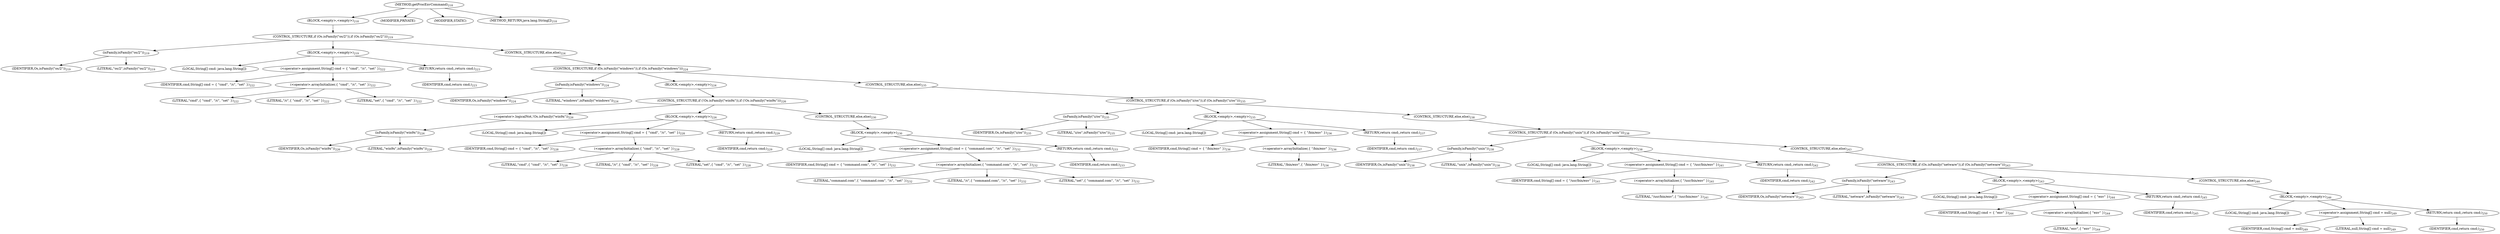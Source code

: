 digraph "getProcEnvCommand" {  
"397" [label = <(METHOD,getProcEnvCommand)<SUB>218</SUB>> ]
"398" [label = <(BLOCK,&lt;empty&gt;,&lt;empty&gt;)<SUB>218</SUB>> ]
"399" [label = <(CONTROL_STRUCTURE,if (Os.isFamily(&quot;os/2&quot;)),if (Os.isFamily(&quot;os/2&quot;)))<SUB>219</SUB>> ]
"400" [label = <(isFamily,isFamily(&quot;os/2&quot;))<SUB>219</SUB>> ]
"401" [label = <(IDENTIFIER,Os,isFamily(&quot;os/2&quot;))<SUB>219</SUB>> ]
"402" [label = <(LITERAL,&quot;os/2&quot;,isFamily(&quot;os/2&quot;))<SUB>219</SUB>> ]
"403" [label = <(BLOCK,&lt;empty&gt;,&lt;empty&gt;)<SUB>219</SUB>> ]
"404" [label = <(LOCAL,String[] cmd: java.lang.String[])> ]
"405" [label = <(&lt;operator&gt;.assignment,String[] cmd = { &quot;cmd&quot;, &quot;/c&quot;, &quot;set&quot; })<SUB>222</SUB>> ]
"406" [label = <(IDENTIFIER,cmd,String[] cmd = { &quot;cmd&quot;, &quot;/c&quot;, &quot;set&quot; })<SUB>222</SUB>> ]
"407" [label = <(&lt;operator&gt;.arrayInitializer,{ &quot;cmd&quot;, &quot;/c&quot;, &quot;set&quot; })<SUB>222</SUB>> ]
"408" [label = <(LITERAL,&quot;cmd&quot;,{ &quot;cmd&quot;, &quot;/c&quot;, &quot;set&quot; })<SUB>222</SUB>> ]
"409" [label = <(LITERAL,&quot;/c&quot;,{ &quot;cmd&quot;, &quot;/c&quot;, &quot;set&quot; })<SUB>222</SUB>> ]
"410" [label = <(LITERAL,&quot;set&quot;,{ &quot;cmd&quot;, &quot;/c&quot;, &quot;set&quot; })<SUB>222</SUB>> ]
"411" [label = <(RETURN,return cmd;,return cmd;)<SUB>223</SUB>> ]
"412" [label = <(IDENTIFIER,cmd,return cmd;)<SUB>223</SUB>> ]
"413" [label = <(CONTROL_STRUCTURE,else,else)<SUB>224</SUB>> ]
"414" [label = <(CONTROL_STRUCTURE,if (Os.isFamily(&quot;windows&quot;)),if (Os.isFamily(&quot;windows&quot;)))<SUB>224</SUB>> ]
"415" [label = <(isFamily,isFamily(&quot;windows&quot;))<SUB>224</SUB>> ]
"416" [label = <(IDENTIFIER,Os,isFamily(&quot;windows&quot;))<SUB>224</SUB>> ]
"417" [label = <(LITERAL,&quot;windows&quot;,isFamily(&quot;windows&quot;))<SUB>224</SUB>> ]
"418" [label = <(BLOCK,&lt;empty&gt;,&lt;empty&gt;)<SUB>224</SUB>> ]
"419" [label = <(CONTROL_STRUCTURE,if (!Os.isFamily(&quot;win9x&quot;)),if (!Os.isFamily(&quot;win9x&quot;)))<SUB>226</SUB>> ]
"420" [label = <(&lt;operator&gt;.logicalNot,!Os.isFamily(&quot;win9x&quot;))<SUB>226</SUB>> ]
"421" [label = <(isFamily,isFamily(&quot;win9x&quot;))<SUB>226</SUB>> ]
"422" [label = <(IDENTIFIER,Os,isFamily(&quot;win9x&quot;))<SUB>226</SUB>> ]
"423" [label = <(LITERAL,&quot;win9x&quot;,isFamily(&quot;win9x&quot;))<SUB>226</SUB>> ]
"424" [label = <(BLOCK,&lt;empty&gt;,&lt;empty&gt;)<SUB>226</SUB>> ]
"425" [label = <(LOCAL,String[] cmd: java.lang.String[])> ]
"426" [label = <(&lt;operator&gt;.assignment,String[] cmd = { &quot;cmd&quot;, &quot;/c&quot;, &quot;set&quot; })<SUB>228</SUB>> ]
"427" [label = <(IDENTIFIER,cmd,String[] cmd = { &quot;cmd&quot;, &quot;/c&quot;, &quot;set&quot; })<SUB>228</SUB>> ]
"428" [label = <(&lt;operator&gt;.arrayInitializer,{ &quot;cmd&quot;, &quot;/c&quot;, &quot;set&quot; })<SUB>228</SUB>> ]
"429" [label = <(LITERAL,&quot;cmd&quot;,{ &quot;cmd&quot;, &quot;/c&quot;, &quot;set&quot; })<SUB>228</SUB>> ]
"430" [label = <(LITERAL,&quot;/c&quot;,{ &quot;cmd&quot;, &quot;/c&quot;, &quot;set&quot; })<SUB>228</SUB>> ]
"431" [label = <(LITERAL,&quot;set&quot;,{ &quot;cmd&quot;, &quot;/c&quot;, &quot;set&quot; })<SUB>228</SUB>> ]
"432" [label = <(RETURN,return cmd;,return cmd;)<SUB>229</SUB>> ]
"433" [label = <(IDENTIFIER,cmd,return cmd;)<SUB>229</SUB>> ]
"434" [label = <(CONTROL_STRUCTURE,else,else)<SUB>230</SUB>> ]
"435" [label = <(BLOCK,&lt;empty&gt;,&lt;empty&gt;)<SUB>230</SUB>> ]
"436" [label = <(LOCAL,String[] cmd: java.lang.String[])> ]
"437" [label = <(&lt;operator&gt;.assignment,String[] cmd = { &quot;command.com&quot;, &quot;/c&quot;, &quot;set&quot; })<SUB>232</SUB>> ]
"438" [label = <(IDENTIFIER,cmd,String[] cmd = { &quot;command.com&quot;, &quot;/c&quot;, &quot;set&quot; })<SUB>232</SUB>> ]
"439" [label = <(&lt;operator&gt;.arrayInitializer,{ &quot;command.com&quot;, &quot;/c&quot;, &quot;set&quot; })<SUB>232</SUB>> ]
"440" [label = <(LITERAL,&quot;command.com&quot;,{ &quot;command.com&quot;, &quot;/c&quot;, &quot;set&quot; })<SUB>232</SUB>> ]
"441" [label = <(LITERAL,&quot;/c&quot;,{ &quot;command.com&quot;, &quot;/c&quot;, &quot;set&quot; })<SUB>232</SUB>> ]
"442" [label = <(LITERAL,&quot;set&quot;,{ &quot;command.com&quot;, &quot;/c&quot;, &quot;set&quot; })<SUB>232</SUB>> ]
"443" [label = <(RETURN,return cmd;,return cmd;)<SUB>233</SUB>> ]
"444" [label = <(IDENTIFIER,cmd,return cmd;)<SUB>233</SUB>> ]
"445" [label = <(CONTROL_STRUCTURE,else,else)<SUB>235</SUB>> ]
"446" [label = <(CONTROL_STRUCTURE,if (Os.isFamily(&quot;z/os&quot;)),if (Os.isFamily(&quot;z/os&quot;)))<SUB>235</SUB>> ]
"447" [label = <(isFamily,isFamily(&quot;z/os&quot;))<SUB>235</SUB>> ]
"448" [label = <(IDENTIFIER,Os,isFamily(&quot;z/os&quot;))<SUB>235</SUB>> ]
"449" [label = <(LITERAL,&quot;z/os&quot;,isFamily(&quot;z/os&quot;))<SUB>235</SUB>> ]
"450" [label = <(BLOCK,&lt;empty&gt;,&lt;empty&gt;)<SUB>235</SUB>> ]
"451" [label = <(LOCAL,String[] cmd: java.lang.String[])> ]
"452" [label = <(&lt;operator&gt;.assignment,String[] cmd = { &quot;/bin/env&quot; })<SUB>236</SUB>> ]
"453" [label = <(IDENTIFIER,cmd,String[] cmd = { &quot;/bin/env&quot; })<SUB>236</SUB>> ]
"454" [label = <(&lt;operator&gt;.arrayInitializer,{ &quot;/bin/env&quot; })<SUB>236</SUB>> ]
"455" [label = <(LITERAL,&quot;/bin/env&quot;,{ &quot;/bin/env&quot; })<SUB>236</SUB>> ]
"456" [label = <(RETURN,return cmd;,return cmd;)<SUB>237</SUB>> ]
"457" [label = <(IDENTIFIER,cmd,return cmd;)<SUB>237</SUB>> ]
"458" [label = <(CONTROL_STRUCTURE,else,else)<SUB>238</SUB>> ]
"459" [label = <(CONTROL_STRUCTURE,if (Os.isFamily(&quot;unix&quot;)),if (Os.isFamily(&quot;unix&quot;)))<SUB>238</SUB>> ]
"460" [label = <(isFamily,isFamily(&quot;unix&quot;))<SUB>238</SUB>> ]
"461" [label = <(IDENTIFIER,Os,isFamily(&quot;unix&quot;))<SUB>238</SUB>> ]
"462" [label = <(LITERAL,&quot;unix&quot;,isFamily(&quot;unix&quot;))<SUB>238</SUB>> ]
"463" [label = <(BLOCK,&lt;empty&gt;,&lt;empty&gt;)<SUB>238</SUB>> ]
"464" [label = <(LOCAL,String[] cmd: java.lang.String[])> ]
"465" [label = <(&lt;operator&gt;.assignment,String[] cmd = { &quot;/usr/bin/env&quot; })<SUB>241</SUB>> ]
"466" [label = <(IDENTIFIER,cmd,String[] cmd = { &quot;/usr/bin/env&quot; })<SUB>241</SUB>> ]
"467" [label = <(&lt;operator&gt;.arrayInitializer,{ &quot;/usr/bin/env&quot; })<SUB>241</SUB>> ]
"468" [label = <(LITERAL,&quot;/usr/bin/env&quot;,{ &quot;/usr/bin/env&quot; })<SUB>241</SUB>> ]
"469" [label = <(RETURN,return cmd;,return cmd;)<SUB>242</SUB>> ]
"470" [label = <(IDENTIFIER,cmd,return cmd;)<SUB>242</SUB>> ]
"471" [label = <(CONTROL_STRUCTURE,else,else)<SUB>243</SUB>> ]
"472" [label = <(CONTROL_STRUCTURE,if (Os.isFamily(&quot;netware&quot;)),if (Os.isFamily(&quot;netware&quot;)))<SUB>243</SUB>> ]
"473" [label = <(isFamily,isFamily(&quot;netware&quot;))<SUB>243</SUB>> ]
"474" [label = <(IDENTIFIER,Os,isFamily(&quot;netware&quot;))<SUB>243</SUB>> ]
"475" [label = <(LITERAL,&quot;netware&quot;,isFamily(&quot;netware&quot;))<SUB>243</SUB>> ]
"476" [label = <(BLOCK,&lt;empty&gt;,&lt;empty&gt;)<SUB>243</SUB>> ]
"477" [label = <(LOCAL,String[] cmd: java.lang.String[])> ]
"478" [label = <(&lt;operator&gt;.assignment,String[] cmd = { &quot;env&quot; })<SUB>244</SUB>> ]
"479" [label = <(IDENTIFIER,cmd,String[] cmd = { &quot;env&quot; })<SUB>244</SUB>> ]
"480" [label = <(&lt;operator&gt;.arrayInitializer,{ &quot;env&quot; })<SUB>244</SUB>> ]
"481" [label = <(LITERAL,&quot;env&quot;,{ &quot;env&quot; })<SUB>244</SUB>> ]
"482" [label = <(RETURN,return cmd;,return cmd;)<SUB>245</SUB>> ]
"483" [label = <(IDENTIFIER,cmd,return cmd;)<SUB>245</SUB>> ]
"484" [label = <(CONTROL_STRUCTURE,else,else)<SUB>246</SUB>> ]
"485" [label = <(BLOCK,&lt;empty&gt;,&lt;empty&gt;)<SUB>246</SUB>> ]
"486" [label = <(LOCAL,String[] cmd: java.lang.String[])> ]
"487" [label = <(&lt;operator&gt;.assignment,String[] cmd = null)<SUB>249</SUB>> ]
"488" [label = <(IDENTIFIER,cmd,String[] cmd = null)<SUB>249</SUB>> ]
"489" [label = <(LITERAL,null,String[] cmd = null)<SUB>249</SUB>> ]
"490" [label = <(RETURN,return cmd;,return cmd;)<SUB>250</SUB>> ]
"491" [label = <(IDENTIFIER,cmd,return cmd;)<SUB>250</SUB>> ]
"492" [label = <(MODIFIER,PRIVATE)> ]
"493" [label = <(MODIFIER,STATIC)> ]
"494" [label = <(METHOD_RETURN,java.lang.String[])<SUB>218</SUB>> ]
  "397" -> "398" 
  "397" -> "492" 
  "397" -> "493" 
  "397" -> "494" 
  "398" -> "399" 
  "399" -> "400" 
  "399" -> "403" 
  "399" -> "413" 
  "400" -> "401" 
  "400" -> "402" 
  "403" -> "404" 
  "403" -> "405" 
  "403" -> "411" 
  "405" -> "406" 
  "405" -> "407" 
  "407" -> "408" 
  "407" -> "409" 
  "407" -> "410" 
  "411" -> "412" 
  "413" -> "414" 
  "414" -> "415" 
  "414" -> "418" 
  "414" -> "445" 
  "415" -> "416" 
  "415" -> "417" 
  "418" -> "419" 
  "419" -> "420" 
  "419" -> "424" 
  "419" -> "434" 
  "420" -> "421" 
  "421" -> "422" 
  "421" -> "423" 
  "424" -> "425" 
  "424" -> "426" 
  "424" -> "432" 
  "426" -> "427" 
  "426" -> "428" 
  "428" -> "429" 
  "428" -> "430" 
  "428" -> "431" 
  "432" -> "433" 
  "434" -> "435" 
  "435" -> "436" 
  "435" -> "437" 
  "435" -> "443" 
  "437" -> "438" 
  "437" -> "439" 
  "439" -> "440" 
  "439" -> "441" 
  "439" -> "442" 
  "443" -> "444" 
  "445" -> "446" 
  "446" -> "447" 
  "446" -> "450" 
  "446" -> "458" 
  "447" -> "448" 
  "447" -> "449" 
  "450" -> "451" 
  "450" -> "452" 
  "450" -> "456" 
  "452" -> "453" 
  "452" -> "454" 
  "454" -> "455" 
  "456" -> "457" 
  "458" -> "459" 
  "459" -> "460" 
  "459" -> "463" 
  "459" -> "471" 
  "460" -> "461" 
  "460" -> "462" 
  "463" -> "464" 
  "463" -> "465" 
  "463" -> "469" 
  "465" -> "466" 
  "465" -> "467" 
  "467" -> "468" 
  "469" -> "470" 
  "471" -> "472" 
  "472" -> "473" 
  "472" -> "476" 
  "472" -> "484" 
  "473" -> "474" 
  "473" -> "475" 
  "476" -> "477" 
  "476" -> "478" 
  "476" -> "482" 
  "478" -> "479" 
  "478" -> "480" 
  "480" -> "481" 
  "482" -> "483" 
  "484" -> "485" 
  "485" -> "486" 
  "485" -> "487" 
  "485" -> "490" 
  "487" -> "488" 
  "487" -> "489" 
  "490" -> "491" 
}
